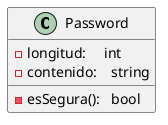 @startuml Ejercio 3

class Password
{
    - longitud:     int
    - contenido:    string

    - esSegura():   bool
}

@enduml